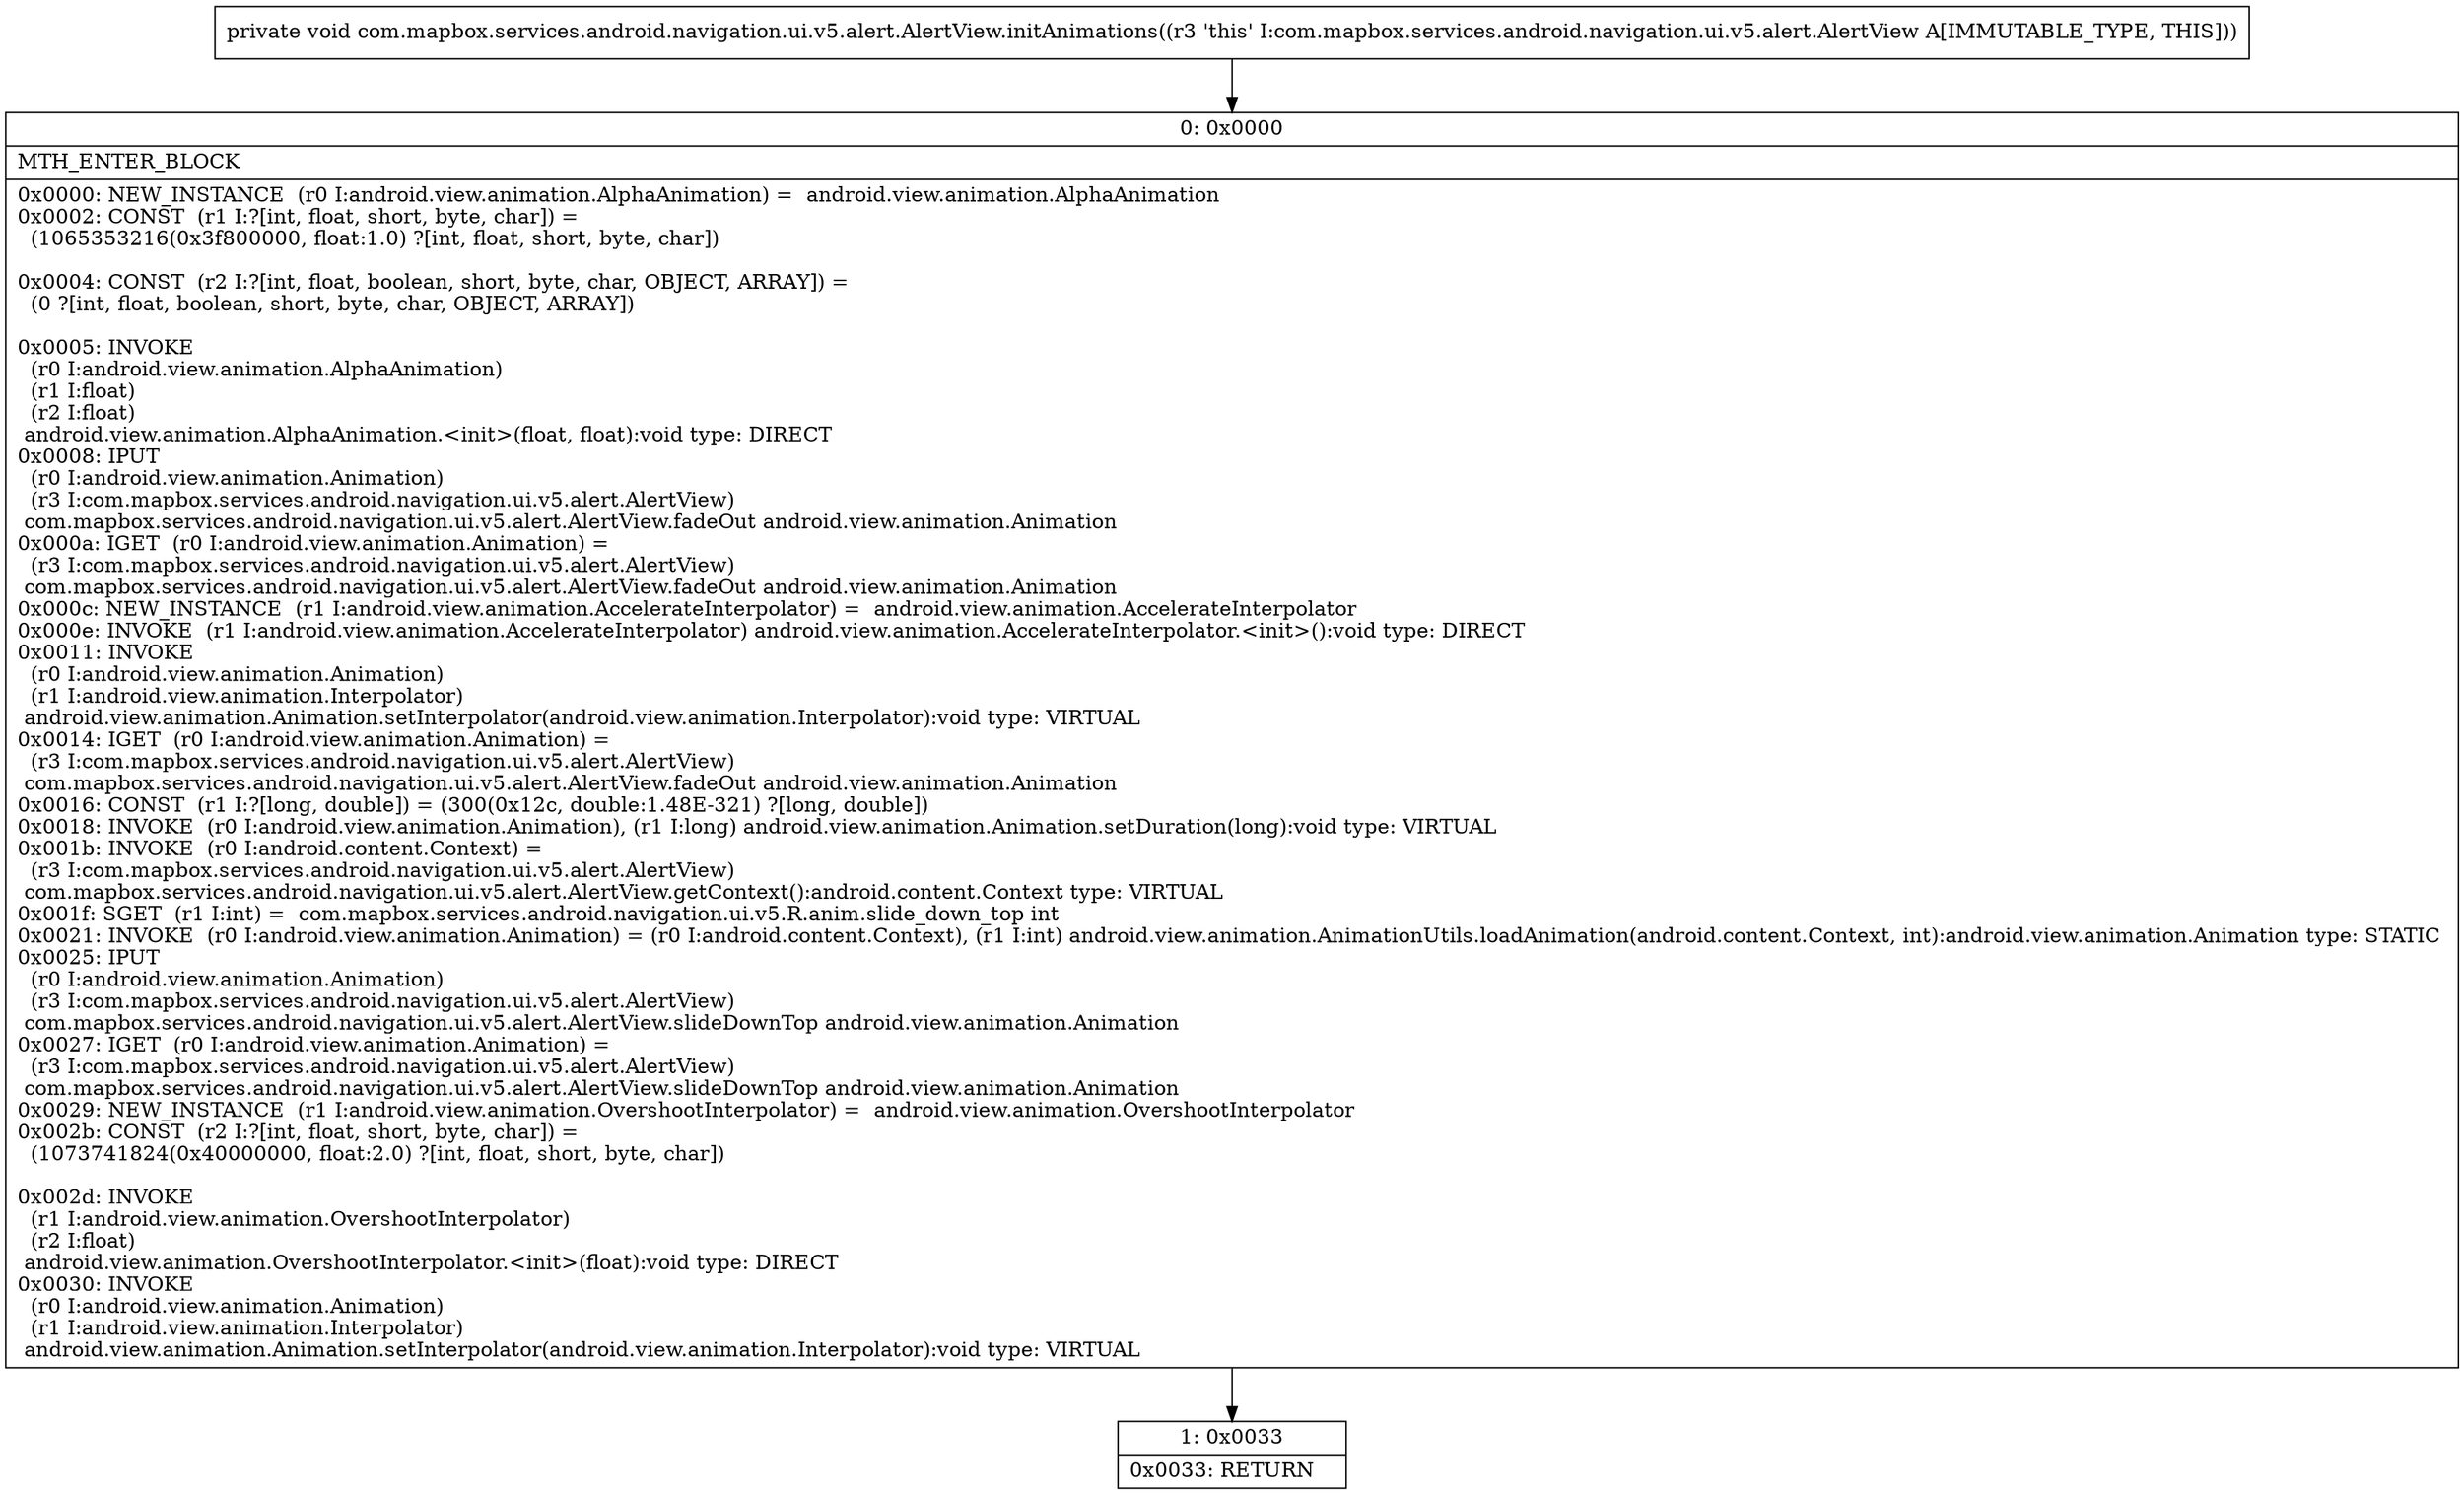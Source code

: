 digraph "CFG forcom.mapbox.services.android.navigation.ui.v5.alert.AlertView.initAnimations()V" {
Node_0 [shape=record,label="{0\:\ 0x0000|MTH_ENTER_BLOCK\l|0x0000: NEW_INSTANCE  (r0 I:android.view.animation.AlphaAnimation) =  android.view.animation.AlphaAnimation \l0x0002: CONST  (r1 I:?[int, float, short, byte, char]) = \l  (1065353216(0x3f800000, float:1.0) ?[int, float, short, byte, char])\l \l0x0004: CONST  (r2 I:?[int, float, boolean, short, byte, char, OBJECT, ARRAY]) = \l  (0 ?[int, float, boolean, short, byte, char, OBJECT, ARRAY])\l \l0x0005: INVOKE  \l  (r0 I:android.view.animation.AlphaAnimation)\l  (r1 I:float)\l  (r2 I:float)\l android.view.animation.AlphaAnimation.\<init\>(float, float):void type: DIRECT \l0x0008: IPUT  \l  (r0 I:android.view.animation.Animation)\l  (r3 I:com.mapbox.services.android.navigation.ui.v5.alert.AlertView)\l com.mapbox.services.android.navigation.ui.v5.alert.AlertView.fadeOut android.view.animation.Animation \l0x000a: IGET  (r0 I:android.view.animation.Animation) = \l  (r3 I:com.mapbox.services.android.navigation.ui.v5.alert.AlertView)\l com.mapbox.services.android.navigation.ui.v5.alert.AlertView.fadeOut android.view.animation.Animation \l0x000c: NEW_INSTANCE  (r1 I:android.view.animation.AccelerateInterpolator) =  android.view.animation.AccelerateInterpolator \l0x000e: INVOKE  (r1 I:android.view.animation.AccelerateInterpolator) android.view.animation.AccelerateInterpolator.\<init\>():void type: DIRECT \l0x0011: INVOKE  \l  (r0 I:android.view.animation.Animation)\l  (r1 I:android.view.animation.Interpolator)\l android.view.animation.Animation.setInterpolator(android.view.animation.Interpolator):void type: VIRTUAL \l0x0014: IGET  (r0 I:android.view.animation.Animation) = \l  (r3 I:com.mapbox.services.android.navigation.ui.v5.alert.AlertView)\l com.mapbox.services.android.navigation.ui.v5.alert.AlertView.fadeOut android.view.animation.Animation \l0x0016: CONST  (r1 I:?[long, double]) = (300(0x12c, double:1.48E\-321) ?[long, double]) \l0x0018: INVOKE  (r0 I:android.view.animation.Animation), (r1 I:long) android.view.animation.Animation.setDuration(long):void type: VIRTUAL \l0x001b: INVOKE  (r0 I:android.content.Context) = \l  (r3 I:com.mapbox.services.android.navigation.ui.v5.alert.AlertView)\l com.mapbox.services.android.navigation.ui.v5.alert.AlertView.getContext():android.content.Context type: VIRTUAL \l0x001f: SGET  (r1 I:int) =  com.mapbox.services.android.navigation.ui.v5.R.anim.slide_down_top int \l0x0021: INVOKE  (r0 I:android.view.animation.Animation) = (r0 I:android.content.Context), (r1 I:int) android.view.animation.AnimationUtils.loadAnimation(android.content.Context, int):android.view.animation.Animation type: STATIC \l0x0025: IPUT  \l  (r0 I:android.view.animation.Animation)\l  (r3 I:com.mapbox.services.android.navigation.ui.v5.alert.AlertView)\l com.mapbox.services.android.navigation.ui.v5.alert.AlertView.slideDownTop android.view.animation.Animation \l0x0027: IGET  (r0 I:android.view.animation.Animation) = \l  (r3 I:com.mapbox.services.android.navigation.ui.v5.alert.AlertView)\l com.mapbox.services.android.navigation.ui.v5.alert.AlertView.slideDownTop android.view.animation.Animation \l0x0029: NEW_INSTANCE  (r1 I:android.view.animation.OvershootInterpolator) =  android.view.animation.OvershootInterpolator \l0x002b: CONST  (r2 I:?[int, float, short, byte, char]) = \l  (1073741824(0x40000000, float:2.0) ?[int, float, short, byte, char])\l \l0x002d: INVOKE  \l  (r1 I:android.view.animation.OvershootInterpolator)\l  (r2 I:float)\l android.view.animation.OvershootInterpolator.\<init\>(float):void type: DIRECT \l0x0030: INVOKE  \l  (r0 I:android.view.animation.Animation)\l  (r1 I:android.view.animation.Interpolator)\l android.view.animation.Animation.setInterpolator(android.view.animation.Interpolator):void type: VIRTUAL \l}"];
Node_1 [shape=record,label="{1\:\ 0x0033|0x0033: RETURN   \l}"];
MethodNode[shape=record,label="{private void com.mapbox.services.android.navigation.ui.v5.alert.AlertView.initAnimations((r3 'this' I:com.mapbox.services.android.navigation.ui.v5.alert.AlertView A[IMMUTABLE_TYPE, THIS])) }"];
MethodNode -> Node_0;
Node_0 -> Node_1;
}


